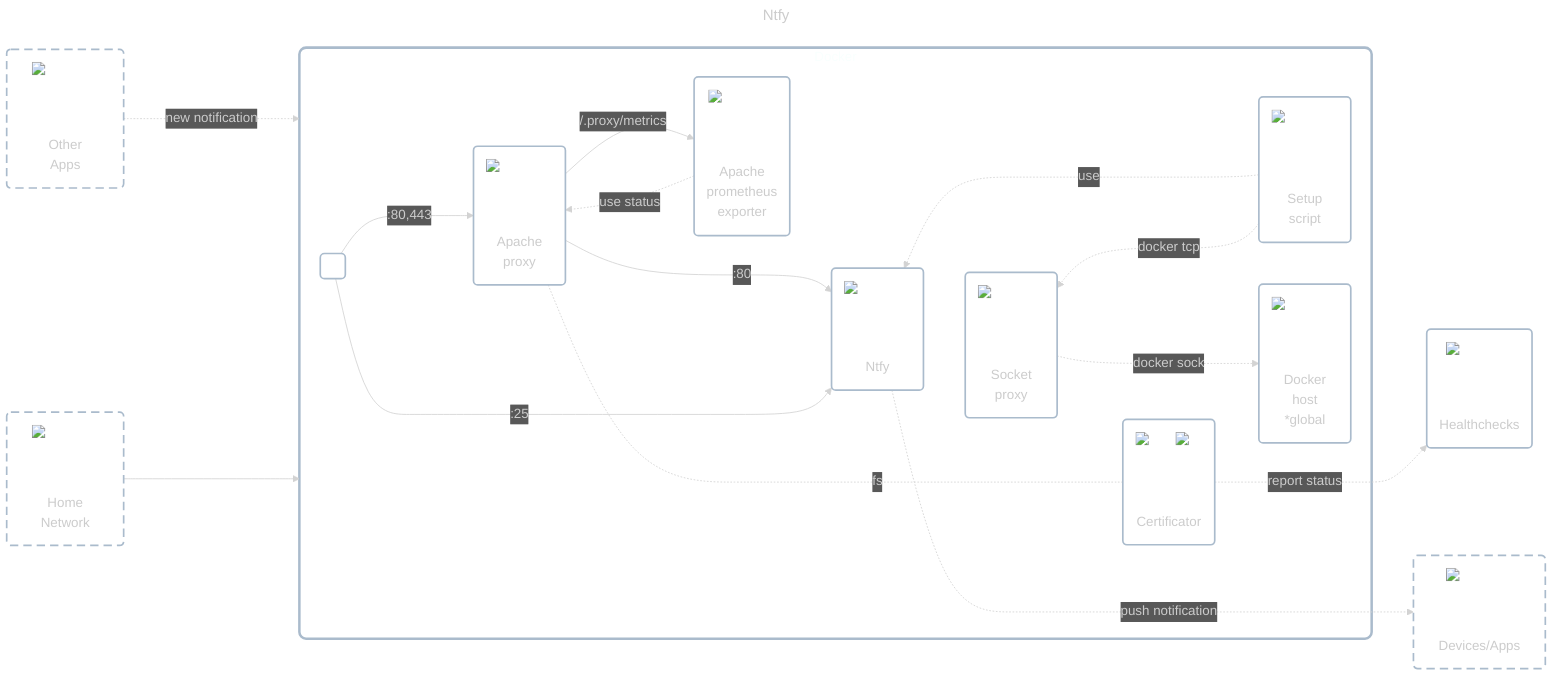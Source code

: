 ---
title: Ntfy
config:
    theme: dark
---

flowchart LR
    classDef cluster fill:#ffffff00,stroke:#aabbccff,stroke-width:3px,rx:8px,ry:8px;
    classDef node fill:#ffffff00,stroke:#aabbccff,stroke-width:2px,rx:5px,ry:5px;
    classDef dashed_border stroke-dasharray:10 6;

    home_network["<div style='position:relative;width:80px;height:80px;margin:0 auto;margin-bottom:0.1em'><img src='../../../../icons/network.png' style='min-width:80px;max-width:80px' /></div>Home<br/>Network"]
    class home_network dashed_border
    other_apps["<div style='position:relative;width:80px;height:80px;margin:0 auto;margin-bottom:0.5em'><img src='../../../../icons/apps.png' style='min-width:80px;max-width:80px' /></div>Other<br/>Apps"]
    class other_apps dashed_border

    subgraph app_wrapper["Docker"]
        network_interface(" ")
        apache_proxy("<div style='position:relative;width:80px;height:80px;margin:0 auto;margin-bottom:0.5em'><img src='../../../../icons/apache.png' style='min-width:80px;max-width:80px' /></div>Apache<br/>proxy")
        apache_prometheus_exporter("<div style='position:relative;width:80px;height:80px;margin:0 auto;margin-bottom:0.5em'><img src='../../../../icons/apache-prometheus-exporter.png' style='min-width:80px;max-width:80px' /></div>Apache<br/>prometheus<br/>exporter")
        certificator("<div style='position:relative;width:80px;height:80px;margin:0 auto;margin-bottom:1em'><img src='../../../../icons/cronjob.png' style='min-width:32px;max-width:32px;position:absolute;top:0;right:0' /><img src='../../../../icons/lets-encrypt.png' style='min-width:80px;max-width:80px' /></div>Certificator")
        ntfy("<div style='position:relative;width:80px;height:80px;margin:0 auto;margin-bottom:0.75em'><img src='../../../../icons/ntfy.png' style='min-width:80px;max-width:80px' /></div>Ntfy")
        ntfy_setup("<div style='position:relative;width:80px;height:80px;margin:0 auto;margin-bottom:1em'><img src='../../../../icons/bash.png' style='min-width:80px;max-width:80px' /></div>Setup<br/>script")
        socket_proxy("<div style='position:relative;width:80px;height:80px;margin:0 auto;margin-bottom:1em'><img src='../../../../icons/placeholder.png' style='min-width:80px;max-width:80px' /></div>Socket<br/>proxy")
        docker("<div style='position:relative;width:80px;height:80px;margin:0 auto;margin-bottom:0.5em'><img src='../../../../icons/docker.png' style='min-width:80px;max-width:80px' /></div>Docker<br/>host<br/>*global")

        network_interface --->|:80,443| apache_proxy --->|:80| ntfy
        apache_proxy -->|/.proxy/metrics| apache_prometheus_exporter -.->|use status| apache_proxy
        apache_proxy -..-|fs| certificator
        network_interface --->|:25| ntfy
        ntfy ~~~ socket_proxy ~~~ ntfy_setup
        ntfy_setup  -..->|use| ntfy
        ntfy_setup -..->|docker tcp| socket_proxy
        socket_proxy -..->|docker sock| docker
    end

    personal_devices["<div style='position:relative;width:80px;height:80px;margin:0 auto;margin-bottom:0.1em'><img src='../../../../icons/personal-devices.png' style='min-width:80px;max-width:80px' /></div>Devices/Apps"]
    class personal_devices dashed_border

    healthchecks("<div style='position:relative;width:80px;height:80px;margin:0 auto;margin-bottom:0.5em'><img src='../../../../icons/healthchecks.png' style='min-width:80px;max-width:80px' /></div>Healthchecks")
    ntfy_setup ~~~ healthchecks

    other_apps -..->|new notification| app_wrapper
    home_network ---> app_wrapper
    ntfy_setup ~~~ personal_devices
    ntfy -..->|push notification| personal_devices
    certificator -..->|report status| healthchecks